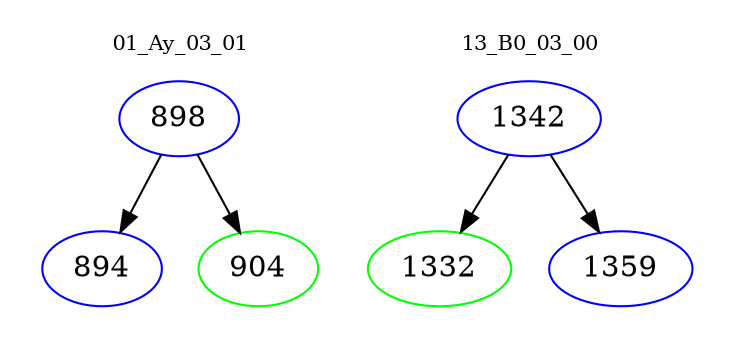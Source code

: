 digraph{
subgraph cluster_0 {
color = white
label = "01_Ay_03_01";
fontsize=10;
T0_898 [label="898", color="blue"]
T0_898 -> T0_894 [color="black"]
T0_894 [label="894", color="blue"]
T0_898 -> T0_904 [color="black"]
T0_904 [label="904", color="green"]
}
subgraph cluster_1 {
color = white
label = "13_B0_03_00";
fontsize=10;
T1_1342 [label="1342", color="blue"]
T1_1342 -> T1_1332 [color="black"]
T1_1332 [label="1332", color="green"]
T1_1342 -> T1_1359 [color="black"]
T1_1359 [label="1359", color="blue"]
}
}
